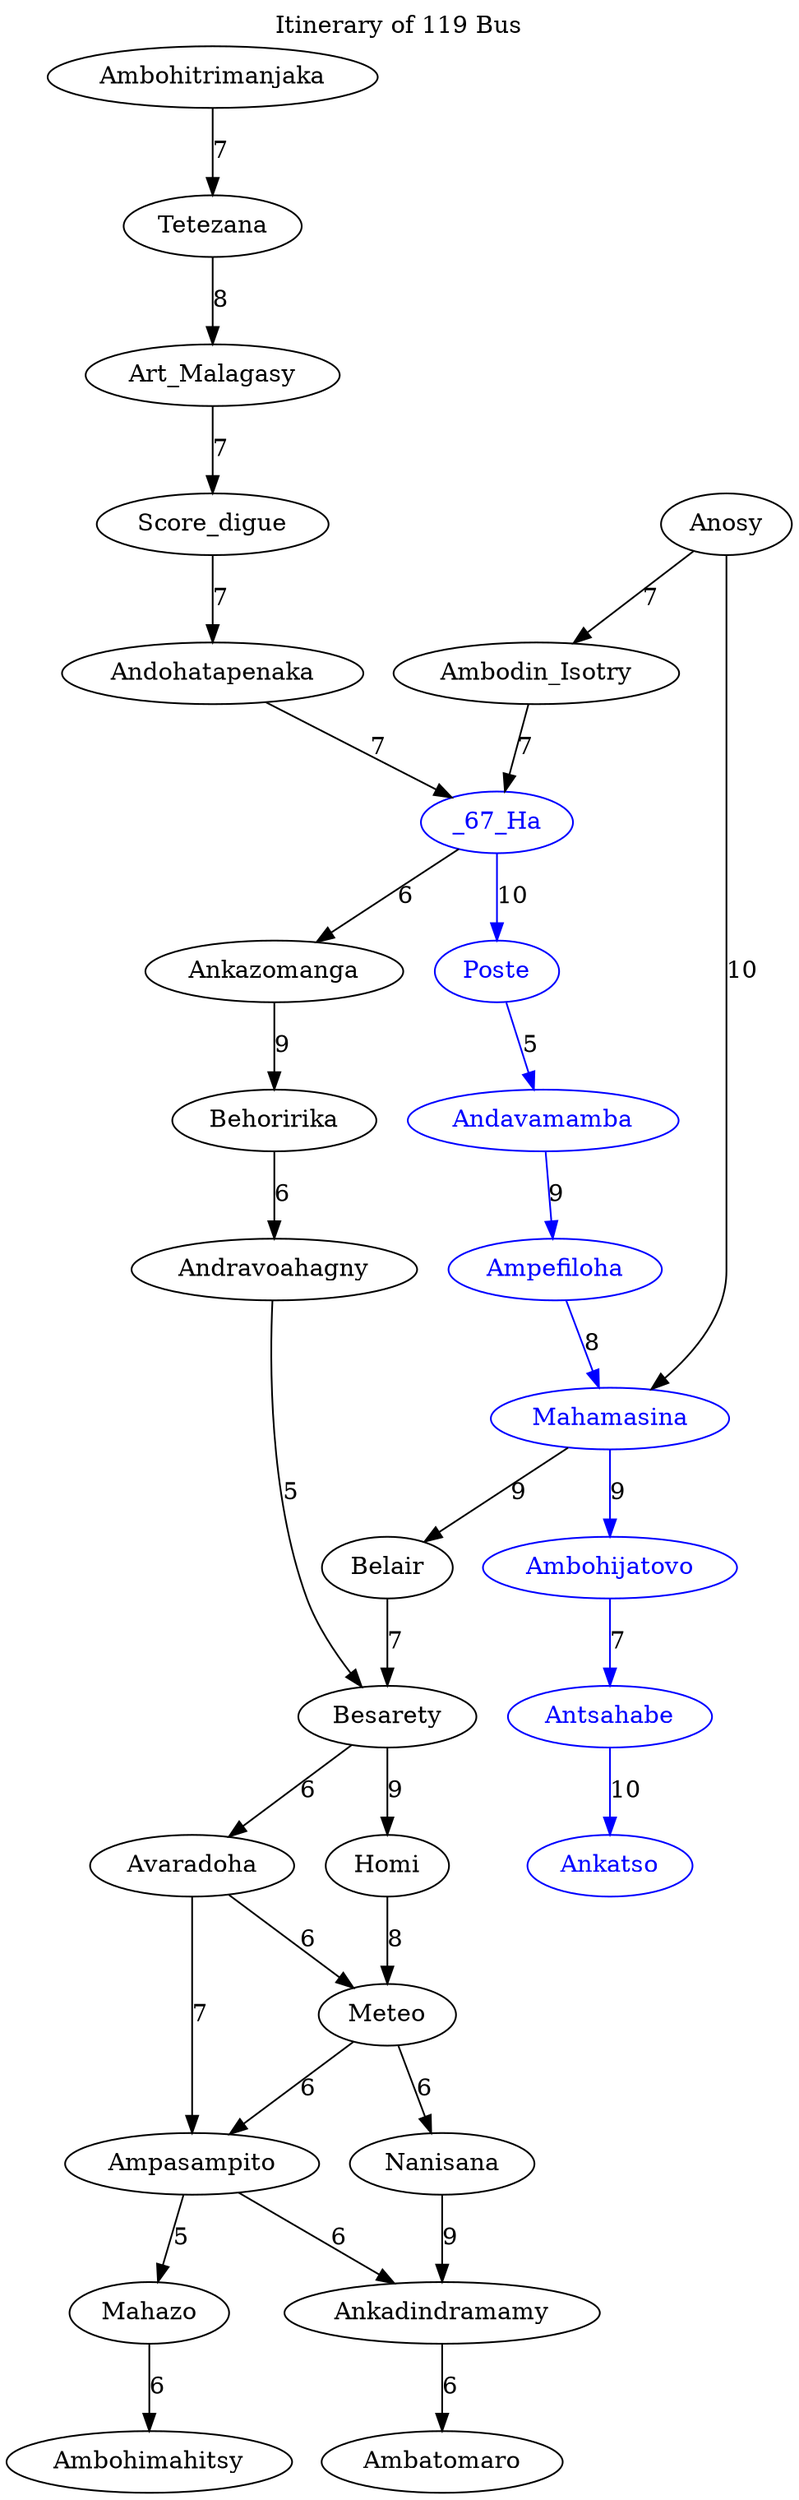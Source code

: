 digraph G {
	labelloc="t"	label="Itinerary of 119 Bus"	Ambodin_Isotry -> _67_Ha [weight=7, label="7"];
	Art_Malagasy -> Score_digue [weight=7, label="7"];
	Antsahabe -> Ankatso [color="blue", weight=10, label="10"];
	Andavamamba -> Ampefiloha [color="blue", weight=9, label="9"];
	Ampefiloha -> Mahamasina [color="blue", weight=8, label="8"];
	_67_Ha -> Poste [color="blue", weight=10, label="10"];
	Meteo -> Ampasampito [weight=6, label="6"];
	Andohatapenaka -> _67_Ha [weight=7, label="7"];
	Meteo -> Nanisana [weight=6, label="6"];
	Mahamasina -> Belair [weight=9, label="9"];
	Ankazomanga -> Behoririka [weight=9, label="9"];
	Andravoahagny -> Besarety [weight=5, label="5"];
	Besarety -> Avaradoha [weight=6, label="6"];
	Ambohitrimanjaka -> Tetezana [weight=7, label="7"];
	Homi -> Meteo [weight=8, label="8"];
	Ampasampito -> Mahazo [weight=5, label="5"];
	Besarety -> Homi [weight=9, label="9"];
	Tetezana -> Art_Malagasy [weight=8, label="8"];
	Ampasampito -> Ankadindramamy [weight=6, label="6"];
	Poste -> Andavamamba [color="blue", weight=5, label="5"];
	_67_Ha -> Ankazomanga [weight=6, label="6"];
	Behoririka -> Andravoahagny [weight=6, label="6"];
	Score_digue -> Andohatapenaka [weight=7, label="7"];
	Mahamasina -> Ambohijatovo [color="blue", weight=9, label="9"];
	Anosy -> Mahamasina [weight=10, label="10"];
	Ankadindramamy -> Ambatomaro [weight=6, label="6"];
	Mahazo -> Ambohimahitsy [weight=6, label="6"];
	Anosy -> Ambodin_Isotry [weight=7, label="7"];
	Belair -> Besarety [weight=7, label="7"];
	Avaradoha -> Meteo [weight=6, label="6"];
	Ambohijatovo -> Antsahabe [color="blue", weight=7, label="7"];
	Avaradoha -> Ampasampito [weight=7, label="7"];
	Nanisana -> Ankadindramamy [weight=9, label="9"];
	Art_Malagasy;
	Andohatapenaka;
	Tetezana;
	_67_Ha [color="blue", fontcolor="blue"];
	Ambohitrimanjaka;
	Score_digue;
	Poste [color="blue", fontcolor="blue"];
	Andavamamba [color="blue", fontcolor="blue"];
	Mahamasina [color="blue", fontcolor="blue"];
	Ambohijatovo [color="blue", fontcolor="blue"];
	_67_Ha [color="blue", fontcolor="blue"];
	Ankatso [color="blue", fontcolor="blue"];
	Ampefiloha [color="blue", fontcolor="blue"];
	Antsahabe [color="blue", fontcolor="blue"];
	Mahamasina [color="blue", fontcolor="blue"];
	Anosy;
	Besarety;
	Meteo;
	Nanisana;
	Avaradoha;
	Belair;
	Ankadindramamy;
	Ambatomaro;
	Ampasampito;
	Anosy;
	Behoririka;
	Besarety;
	Meteo;
	Ambodin_Isotry;
	_67_Ha [color="blue", fontcolor="blue"];
	Ankazomanga;
	Homi;
	Andravoahagny;
	Ankadindramamy;
	Ambatomaro;
	Ampasampito;
	Besarety;
	Ambohimahitsy;
	Avaradoha;
	Mahazo;
}